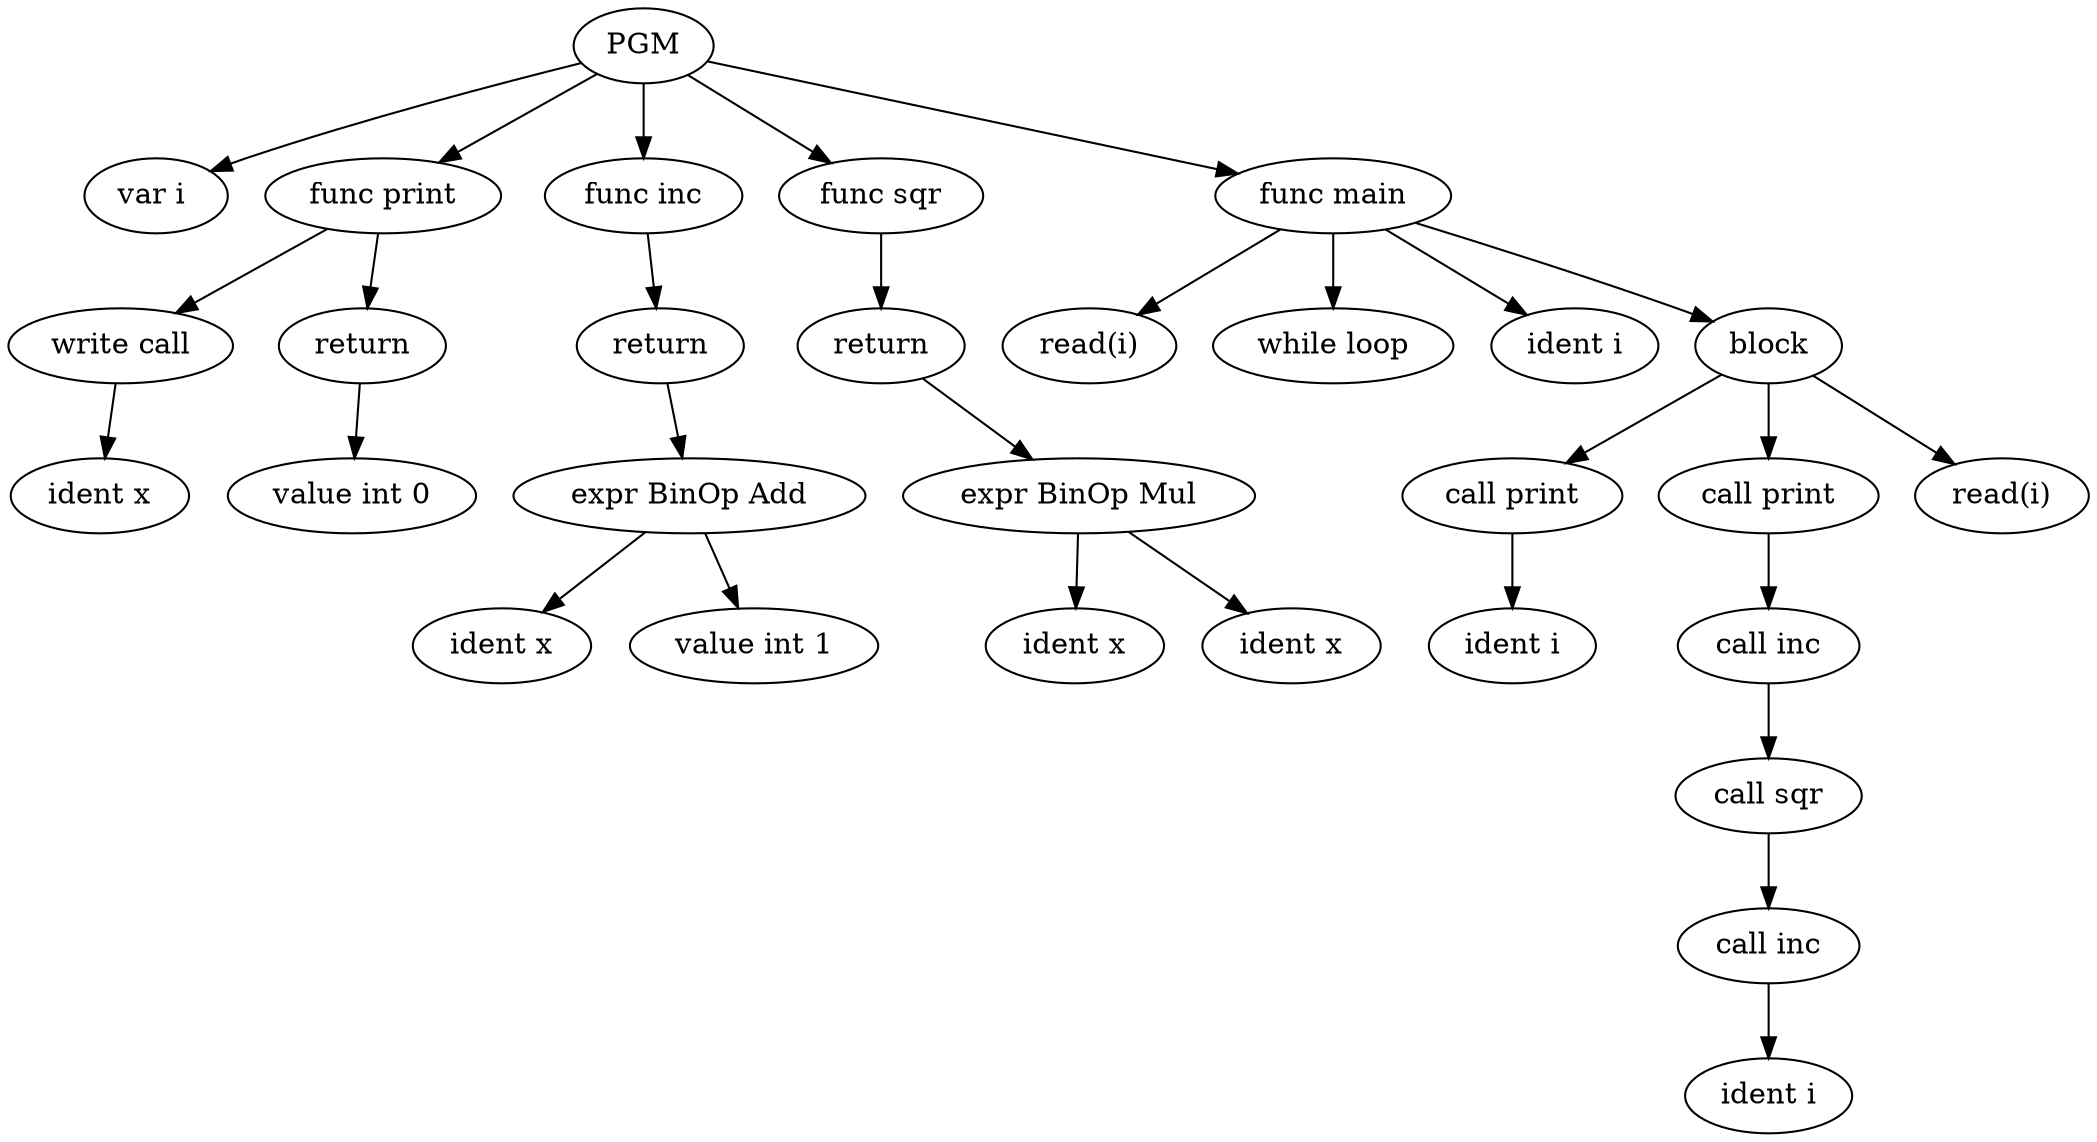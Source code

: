 digraph ast {
0[label = PGM, shape = ellipse]
1[label = "var i ", shape = ellipse]
0 -> 1
2[label = "func print", shape = ellipse]
0 -> 2
3[label = "write call", shape = ellipse]
2 -> 3
4[label = "ident x", shape = ellipse]
3 -> 4
5[label = "return", shape = ellipse]
2 -> 5
6[label = "value int 0", shape = ellipse]
5 -> 6
7[label = "func inc", shape = ellipse]
0 -> 7
8[label = "return", shape = ellipse]
7 -> 8
9[label = "expr BinOp Add", shape = ellipse]
8 -> 9
10[label = "ident x", shape = ellipse]
9 -> 10
11[label = "value int 1", shape = ellipse]
9 -> 11
12[label = "func sqr", shape = ellipse]
0 -> 12
13[label = "return", shape = ellipse]
12 -> 13
14[label = "expr BinOp Mul", shape = ellipse]
13 -> 14
15[label = "ident x", shape = ellipse]
14 -> 15
16[label = "ident x", shape = ellipse]
14 -> 16
17[label = "func main", shape = ellipse]
0 -> 17
18[label = "read(i)", shape = ellipse]
17 -> 18
19[label = "while loop", shape = ellipse]
17 -> 19
20[label = "ident i", shape = ellipse]
17 -> 20
21[label = "block", shape = ellipse]
17 -> 21
22[label = "call print", shape = ellipse]
21 -> 22
23[label = "ident i", shape = ellipse]
22 -> 23
24[label = "call print", shape = ellipse]
21 -> 24
25[label = "call inc", shape = ellipse]
24 -> 25
26[label = "call sqr", shape = ellipse]
25 -> 26
27[label = "call inc", shape = ellipse]
26 -> 27
28[label = "ident i", shape = ellipse]
27 -> 28
29[label = "read(i)", shape = ellipse]
21 -> 29
}
